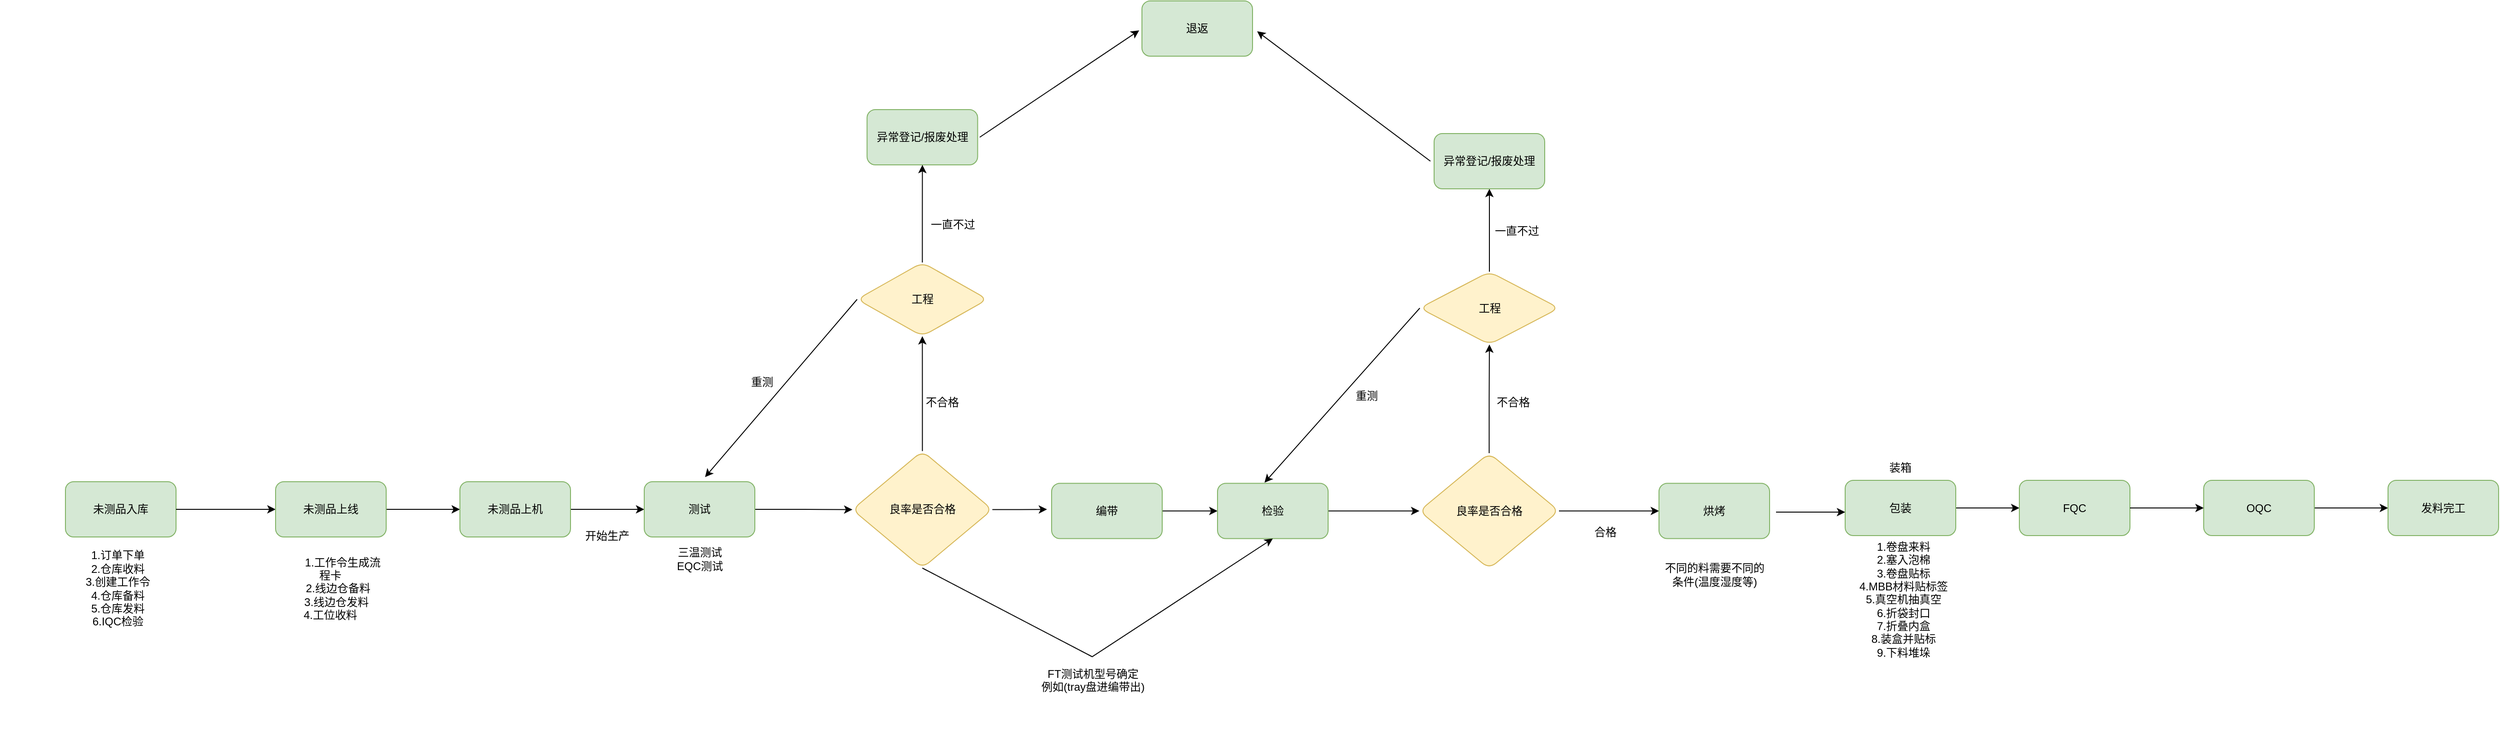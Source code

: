 <mxfile version="26.2.9">
  <diagram name="第 1 页" id="6Whp01cno-iCcvlQzlEr">
    <mxGraphModel dx="3020" dy="1228" grid="0" gridSize="10" guides="1" tooltips="1" connect="1" arrows="1" fold="1" page="0" pageScale="1" pageWidth="827" pageHeight="1169" math="0" shadow="0">
      <root>
        <mxCell id="0" />
        <mxCell id="1" parent="0" />
        <mxCell id="ncWmTbVAixxScKK9Xf4v-55" value="未测品入库" style="rounded=1;whiteSpace=wrap;html=1;fillColor=#d5e8d4;strokeColor=#82b366;" parent="1" vertex="1">
          <mxGeometry x="-1313" y="174" width="120" height="60" as="geometry" />
        </mxCell>
        <mxCell id="ncWmTbVAixxScKK9Xf4v-69" value="异常登记/报废处理" style="whiteSpace=wrap;html=1;rounded=1;fillColor=#d5e8d4;strokeColor=#82b366;" parent="1" vertex="1">
          <mxGeometry x="-443.25" y="-230" width="120" height="60" as="geometry" />
        </mxCell>
        <mxCell id="ncWmTbVAixxScKK9Xf4v-97" value="1.订单下单&lt;div&gt;2.仓库收料&lt;/div&gt;&lt;div&gt;3.创建工作令&lt;/div&gt;&lt;div&gt;4.仓库备料&lt;/div&gt;&lt;div&gt;5.仓库发料&lt;/div&gt;&lt;div&gt;6.IQC检验&lt;/div&gt;" style="text;strokeColor=none;align=center;fillColor=none;html=1;verticalAlign=middle;whiteSpace=wrap;rounded=0;" parent="1" vertex="1">
          <mxGeometry x="-1384" y="265.5" width="256" height="49" as="geometry" />
        </mxCell>
        <mxCell id="zfknkLEa-f5JwQDwJO85-1" value="" style="group" parent="1" vertex="1" connectable="0">
          <mxGeometry x="575" y="144" width="404" height="179" as="geometry" />
        </mxCell>
        <mxCell id="ncWmTbVAixxScKK9Xf4v-80" value="" style="edgeStyle=orthogonalEdgeStyle;rounded=0;orthogonalLoop=1;jettySize=auto;html=1;" parent="zfknkLEa-f5JwQDwJO85-1" source="ncWmTbVAixxScKK9Xf4v-77" target="ncWmTbVAixxScKK9Xf4v-79" edge="1">
          <mxGeometry relative="1" as="geometry" />
        </mxCell>
        <mxCell id="ncWmTbVAixxScKK9Xf4v-77" value="包装" style="whiteSpace=wrap;html=1;rounded=1;fillColor=#d5e8d4;strokeColor=#82b366;" parent="zfknkLEa-f5JwQDwJO85-1" vertex="1">
          <mxGeometry x="43" y="28.5" width="120" height="60" as="geometry" />
        </mxCell>
        <mxCell id="ncWmTbVAixxScKK9Xf4v-79" value="FQC" style="whiteSpace=wrap;html=1;rounded=1;fillColor=#d5e8d4;strokeColor=#82b366;" parent="zfknkLEa-f5JwQDwJO85-1" vertex="1">
          <mxGeometry x="232" y="28.5" width="120" height="60" as="geometry" />
        </mxCell>
        <mxCell id="ncWmTbVAixxScKK9Xf4v-101" value="1.卷盘来料&lt;div&gt;2.塞入泡棉&lt;/div&gt;&lt;div&gt;3.卷盘贴标&lt;/div&gt;&lt;div&gt;4.MBB材料贴标签&lt;/div&gt;&lt;div&gt;5.真空机抽真空&lt;/div&gt;&lt;div&gt;6.折袋封口&lt;/div&gt;&lt;div&gt;7.折叠内盒&lt;/div&gt;&lt;div&gt;8.装盒并贴标&lt;/div&gt;&lt;div&gt;9.下料堆垛&lt;/div&gt;" style="text;strokeColor=none;align=center;fillColor=none;html=1;verticalAlign=middle;whiteSpace=wrap;rounded=0;" parent="zfknkLEa-f5JwQDwJO85-1" vertex="1">
          <mxGeometry x="-8" y="116" width="228.75" height="84" as="geometry" />
        </mxCell>
        <mxCell id="ncWmTbVAixxScKK9Xf4v-102" value="装箱" style="text;strokeColor=none;align=center;fillColor=none;html=1;verticalAlign=middle;whiteSpace=wrap;rounded=0;" parent="zfknkLEa-f5JwQDwJO85-1" vertex="1">
          <mxGeometry x="73" width="60" height="30" as="geometry" />
        </mxCell>
        <mxCell id="7n97u4AcJwfUqTuXdHKd-7" value="" style="group;" parent="1" vertex="1" connectable="0">
          <mxGeometry x="-1085" y="-120" width="1205" height="412.5" as="geometry" />
        </mxCell>
        <mxCell id="ncWmTbVAixxScKK9Xf4v-57" value="" style="edgeStyle=orthogonalEdgeStyle;rounded=0;orthogonalLoop=1;jettySize=auto;html=1;" parent="7n97u4AcJwfUqTuXdHKd-7" source="ncWmTbVAixxScKK9Xf4v-55" target="ncWmTbVAixxScKK9Xf4v-56" edge="1">
          <mxGeometry relative="1" as="geometry" />
        </mxCell>
        <mxCell id="ncWmTbVAixxScKK9Xf4v-59" value="" style="edgeStyle=orthogonalEdgeStyle;rounded=0;orthogonalLoop=1;jettySize=auto;html=1;" parent="7n97u4AcJwfUqTuXdHKd-7" source="ncWmTbVAixxScKK9Xf4v-56" target="ncWmTbVAixxScKK9Xf4v-58" edge="1">
          <mxGeometry relative="1" as="geometry" />
        </mxCell>
        <mxCell id="ncWmTbVAixxScKK9Xf4v-56" value="未测品上线" style="whiteSpace=wrap;html=1;rounded=1;fillColor=#d5e8d4;strokeColor=#82b366;" parent="7n97u4AcJwfUqTuXdHKd-7" vertex="1">
          <mxGeometry y="294" width="120" height="60" as="geometry" />
        </mxCell>
        <mxCell id="ncWmTbVAixxScKK9Xf4v-61" value="" style="edgeStyle=orthogonalEdgeStyle;rounded=0;orthogonalLoop=1;jettySize=auto;html=1;" parent="7n97u4AcJwfUqTuXdHKd-7" source="ncWmTbVAixxScKK9Xf4v-58" target="ncWmTbVAixxScKK9Xf4v-60" edge="1">
          <mxGeometry relative="1" as="geometry" />
        </mxCell>
        <mxCell id="ncWmTbVAixxScKK9Xf4v-58" value="未测品上机" style="whiteSpace=wrap;html=1;rounded=1;fillColor=#d5e8d4;strokeColor=#82b366;" parent="7n97u4AcJwfUqTuXdHKd-7" vertex="1">
          <mxGeometry x="200" y="294" width="120" height="60" as="geometry" />
        </mxCell>
        <mxCell id="ncWmTbVAixxScKK9Xf4v-63" value="" style="edgeStyle=orthogonalEdgeStyle;rounded=0;orthogonalLoop=1;jettySize=auto;html=1;" parent="7n97u4AcJwfUqTuXdHKd-7" source="ncWmTbVAixxScKK9Xf4v-60" target="ncWmTbVAixxScKK9Xf4v-62" edge="1">
          <mxGeometry relative="1" as="geometry" />
        </mxCell>
        <mxCell id="ncWmTbVAixxScKK9Xf4v-60" value="测试" style="whiteSpace=wrap;html=1;rounded=1;fillColor=#d5e8d4;strokeColor=#82b366;" parent="7n97u4AcJwfUqTuXdHKd-7" vertex="1">
          <mxGeometry x="400" y="294" width="120" height="60" as="geometry" />
        </mxCell>
        <mxCell id="ncWmTbVAixxScKK9Xf4v-65" value="" style="edgeStyle=orthogonalEdgeStyle;rounded=0;orthogonalLoop=1;jettySize=auto;html=1;" parent="7n97u4AcJwfUqTuXdHKd-7" source="ncWmTbVAixxScKK9Xf4v-62" target="ncWmTbVAixxScKK9Xf4v-64" edge="1">
          <mxGeometry relative="1" as="geometry" />
        </mxCell>
        <mxCell id="ncWmTbVAixxScKK9Xf4v-62" value="良率是否合格" style="rhombus;whiteSpace=wrap;html=1;rounded=1;fillColor=#fff2cc;strokeColor=#d6b656;" parent="7n97u4AcJwfUqTuXdHKd-7" vertex="1">
          <mxGeometry x="625.75" y="260.75" width="152" height="127" as="geometry" />
        </mxCell>
        <mxCell id="ncWmTbVAixxScKK9Xf4v-70" value="" style="edgeStyle=orthogonalEdgeStyle;rounded=0;orthogonalLoop=1;jettySize=auto;html=1;" parent="7n97u4AcJwfUqTuXdHKd-7" source="ncWmTbVAixxScKK9Xf4v-64" target="ncWmTbVAixxScKK9Xf4v-69" edge="1">
          <mxGeometry relative="1" as="geometry" />
        </mxCell>
        <mxCell id="ncWmTbVAixxScKK9Xf4v-64" value="工程" style="rhombus;whiteSpace=wrap;html=1;rounded=1;fillColor=#fff2cc;strokeColor=#d6b656;" parent="7n97u4AcJwfUqTuXdHKd-7" vertex="1">
          <mxGeometry x="631" y="56" width="141.5" height="80" as="geometry" />
        </mxCell>
        <mxCell id="ncWmTbVAixxScKK9Xf4v-68" value="" style="endArrow=classic;html=1;rounded=0;exitX=0;exitY=0.5;exitDx=0;exitDy=0;" parent="7n97u4AcJwfUqTuXdHKd-7" source="ncWmTbVAixxScKK9Xf4v-64" edge="1">
          <mxGeometry width="50" height="50" relative="1" as="geometry">
            <mxPoint x="597" y="121" as="sourcePoint" />
            <mxPoint x="466" y="289" as="targetPoint" />
            <Array as="points" />
          </mxGeometry>
        </mxCell>
        <mxCell id="ncWmTbVAixxScKK9Xf4v-81" value="不合格" style="text;strokeColor=none;align=center;fillColor=none;html=1;verticalAlign=middle;whiteSpace=wrap;rounded=0;" parent="7n97u4AcJwfUqTuXdHKd-7" vertex="1">
          <mxGeometry x="695" y="162" width="57" height="92" as="geometry" />
        </mxCell>
        <mxCell id="ncWmTbVAixxScKK9Xf4v-82" value="重测" style="text;strokeColor=none;align=center;fillColor=none;html=1;verticalAlign=middle;whiteSpace=wrap;rounded=0;" parent="7n97u4AcJwfUqTuXdHKd-7" vertex="1">
          <mxGeometry x="498" y="171" width="60" height="30" as="geometry" />
        </mxCell>
        <mxCell id="ncWmTbVAixxScKK9Xf4v-99" value="开始生产" style="text;strokeColor=none;align=center;fillColor=none;html=1;verticalAlign=middle;whiteSpace=wrap;rounded=0;" parent="7n97u4AcJwfUqTuXdHKd-7" vertex="1">
          <mxGeometry x="330" y="338" width="60" height="30" as="geometry" />
        </mxCell>
        <mxCell id="zfknkLEa-f5JwQDwJO85-7" value="一直不过" style="text;strokeColor=none;align=center;fillColor=none;html=1;verticalAlign=middle;whiteSpace=wrap;rounded=0;" parent="7n97u4AcJwfUqTuXdHKd-7" vertex="1">
          <mxGeometry x="705" width="60" height="30" as="geometry" />
        </mxCell>
        <mxCell id="7n97u4AcJwfUqTuXdHKd-11" value="" style="edgeStyle=orthogonalEdgeStyle;rounded=0;orthogonalLoop=1;jettySize=auto;html=1;" parent="7n97u4AcJwfUqTuXdHKd-7" source="ncWmTbVAixxScKK9Xf4v-62" edge="1">
          <mxGeometry relative="1" as="geometry">
            <mxPoint x="837" y="324" as="targetPoint" />
          </mxGeometry>
        </mxCell>
        <mxCell id="kU-JA28zHBLBW7xW3vwA-2" value="三温测试&lt;div&gt;EQC测试&lt;/div&gt;" style="text;strokeColor=none;align=center;fillColor=none;html=1;verticalAlign=middle;whiteSpace=wrap;rounded=0;" vertex="1" parent="7n97u4AcJwfUqTuXdHKd-7">
          <mxGeometry x="415.5" y="354" width="89" height="47" as="geometry" />
        </mxCell>
        <mxCell id="ncWmTbVAixxScKK9Xf4v-98" value="&amp;nbsp; &amp;nbsp; &amp;nbsp; &amp;nbsp; 1.工作令生成流程卡&lt;div&gt;&amp;nbsp; &amp;nbsp; &amp;nbsp;2.线边仓备料&lt;/div&gt;&lt;div&gt;&amp;nbsp; &amp;nbsp; 3.线边仓发料&lt;/div&gt;&lt;div&gt;&lt;span style=&quot;background-color: transparent; color: light-dark(rgb(0, 0, 0), rgb(255, 255, 255));&quot;&gt;4.工位收料&lt;/span&gt;&lt;/div&gt;" style="text;strokeColor=none;align=center;fillColor=none;html=1;verticalAlign=middle;whiteSpace=wrap;rounded=0;" parent="1" vertex="1">
          <mxGeometry x="-1081.5" y="262" width="111" height="56" as="geometry" />
        </mxCell>
        <mxCell id="kU-JA28zHBLBW7xW3vwA-1" value="" style="group" vertex="1" connectable="0" parent="1">
          <mxGeometry x="-243" y="-204" width="824" height="503" as="geometry" />
        </mxCell>
        <mxCell id="ncWmTbVAixxScKK9Xf4v-74" value="" style="edgeStyle=orthogonalEdgeStyle;rounded=0;orthogonalLoop=1;jettySize=auto;html=1;" parent="kU-JA28zHBLBW7xW3vwA-1" source="ncWmTbVAixxScKK9Xf4v-71" target="ncWmTbVAixxScKK9Xf4v-73" edge="1">
          <mxGeometry relative="1" as="geometry" />
        </mxCell>
        <mxCell id="ncWmTbVAixxScKK9Xf4v-71" value="编带" style="whiteSpace=wrap;html=1;rounded=1;fillColor=#d5e8d4;strokeColor=#82b366;" parent="kU-JA28zHBLBW7xW3vwA-1" vertex="1">
          <mxGeometry y="379.75" width="120" height="60" as="geometry" />
        </mxCell>
        <mxCell id="ncWmTbVAixxScKK9Xf4v-76" value="" style="edgeStyle=orthogonalEdgeStyle;rounded=0;orthogonalLoop=1;jettySize=auto;html=1;" parent="kU-JA28zHBLBW7xW3vwA-1" source="ncWmTbVAixxScKK9Xf4v-73" target="ncWmTbVAixxScKK9Xf4v-75" edge="1">
          <mxGeometry relative="1" as="geometry" />
        </mxCell>
        <mxCell id="ncWmTbVAixxScKK9Xf4v-73" value="检验" style="whiteSpace=wrap;html=1;rounded=1;fillColor=#d5e8d4;strokeColor=#82b366;" parent="kU-JA28zHBLBW7xW3vwA-1" vertex="1">
          <mxGeometry x="180" y="379.75" width="120" height="60" as="geometry" />
        </mxCell>
        <mxCell id="ncWmTbVAixxScKK9Xf4v-85" value="" style="edgeStyle=orthogonalEdgeStyle;rounded=0;orthogonalLoop=1;jettySize=auto;html=1;" parent="kU-JA28zHBLBW7xW3vwA-1" source="ncWmTbVAixxScKK9Xf4v-75" target="ncWmTbVAixxScKK9Xf4v-84" edge="1">
          <mxGeometry relative="1" as="geometry" />
        </mxCell>
        <mxCell id="zfknkLEa-f5JwQDwJO85-4" value="" style="edgeStyle=orthogonalEdgeStyle;rounded=0;orthogonalLoop=1;jettySize=auto;html=1;" parent="kU-JA28zHBLBW7xW3vwA-1" source="ncWmTbVAixxScKK9Xf4v-75" target="zfknkLEa-f5JwQDwJO85-3" edge="1">
          <mxGeometry relative="1" as="geometry" />
        </mxCell>
        <mxCell id="ncWmTbVAixxScKK9Xf4v-75" value="良率是否合格" style="rhombus;whiteSpace=wrap;html=1;rounded=1;fillColor=#fff2cc;strokeColor=#d6b656;" parent="kU-JA28zHBLBW7xW3vwA-1" vertex="1">
          <mxGeometry x="399" y="347" width="151.5" height="125.5" as="geometry" />
        </mxCell>
        <mxCell id="wtMFAedro5GL-rAEZ1nI-2" value="" style="edgeStyle=orthogonalEdgeStyle;rounded=0;orthogonalLoop=1;jettySize=auto;html=1;" parent="kU-JA28zHBLBW7xW3vwA-1" source="ncWmTbVAixxScKK9Xf4v-84" target="wtMFAedro5GL-rAEZ1nI-1" edge="1">
          <mxGeometry relative="1" as="geometry" />
        </mxCell>
        <mxCell id="ncWmTbVAixxScKK9Xf4v-84" value="工程" style="rhombus;whiteSpace=wrap;html=1;rounded=1;fillColor=#fff2cc;strokeColor=#d6b656;" parent="kU-JA28zHBLBW7xW3vwA-1" vertex="1">
          <mxGeometry x="399.5" y="150" width="151" height="79" as="geometry" />
        </mxCell>
        <mxCell id="ncWmTbVAixxScKK9Xf4v-87" value="" style="endArrow=classic;html=1;rounded=0;exitX=0;exitY=0.5;exitDx=0;exitDy=0;" parent="kU-JA28zHBLBW7xW3vwA-1" source="ncWmTbVAixxScKK9Xf4v-84" edge="1">
          <mxGeometry width="50" height="50" relative="1" as="geometry">
            <mxPoint x="257" y="266" as="sourcePoint" />
            <mxPoint x="231" y="379" as="targetPoint" />
          </mxGeometry>
        </mxCell>
        <mxCell id="ncWmTbVAixxScKK9Xf4v-88" value="不合格" style="text;strokeColor=none;align=center;fillColor=none;html=1;verticalAlign=middle;whiteSpace=wrap;rounded=0;" parent="kU-JA28zHBLBW7xW3vwA-1" vertex="1">
          <mxGeometry x="471" y="277" width="60" height="30" as="geometry" />
        </mxCell>
        <mxCell id="ncWmTbVAixxScKK9Xf4v-89" value="重测" style="text;strokeColor=none;align=center;fillColor=none;html=1;verticalAlign=middle;whiteSpace=wrap;rounded=0;" parent="kU-JA28zHBLBW7xW3vwA-1" vertex="1">
          <mxGeometry x="312" y="270" width="60" height="30" as="geometry" />
        </mxCell>
        <mxCell id="wtMFAedro5GL-rAEZ1nI-1" value="异常登记/报废处理" style="whiteSpace=wrap;html=1;fillColor=#d5e8d4;strokeColor=#82b366;rounded=1;" parent="kU-JA28zHBLBW7xW3vwA-1" vertex="1">
          <mxGeometry x="415" width="120" height="60" as="geometry" />
        </mxCell>
        <mxCell id="zfknkLEa-f5JwQDwJO85-3" value="烘烤" style="whiteSpace=wrap;html=1;fillColor=#d5e8d4;strokeColor=#82b366;rounded=1;" parent="kU-JA28zHBLBW7xW3vwA-1" vertex="1">
          <mxGeometry x="659" y="379.75" width="120" height="60" as="geometry" />
        </mxCell>
        <mxCell id="zfknkLEa-f5JwQDwJO85-5" value="" style="edgeStyle=orthogonalEdgeStyle;rounded=0;orthogonalLoop=1;jettySize=auto;html=1;" parent="kU-JA28zHBLBW7xW3vwA-1" target="ncWmTbVAixxScKK9Xf4v-77" edge="1">
          <mxGeometry relative="1" as="geometry">
            <mxPoint x="786" y="411" as="sourcePoint" />
            <mxPoint x="863" y="410.5" as="targetPoint" />
            <Array as="points">
              <mxPoint x="824" y="411" />
              <mxPoint x="824" y="411" />
            </Array>
          </mxGeometry>
        </mxCell>
        <mxCell id="zfknkLEa-f5JwQDwJO85-6" value="合格" style="text;strokeColor=none;align=center;fillColor=none;html=1;verticalAlign=middle;whiteSpace=wrap;rounded=0;" parent="kU-JA28zHBLBW7xW3vwA-1" vertex="1">
          <mxGeometry x="571" y="418" width="60" height="30" as="geometry" />
        </mxCell>
        <mxCell id="zfknkLEa-f5JwQDwJO85-8" value="一直不过" style="text;whiteSpace=wrap;" parent="kU-JA28zHBLBW7xW3vwA-1" vertex="1">
          <mxGeometry x="479" y="92" width="105" height="36" as="geometry" />
        </mxCell>
        <mxCell id="kU-JA28zHBLBW7xW3vwA-13" value="不同的料需要不同的&lt;div&gt;条件(温度湿度等)&lt;/div&gt;" style="text;strokeColor=none;align=center;fillColor=none;html=1;verticalAlign=middle;whiteSpace=wrap;rounded=0;" vertex="1" parent="kU-JA28zHBLBW7xW3vwA-1">
          <mxGeometry x="659" y="455" width="121" height="48" as="geometry" />
        </mxCell>
        <mxCell id="kU-JA28zHBLBW7xW3vwA-3" value="" style="endArrow=classic;html=1;rounded=0;" edge="1" parent="1">
          <mxGeometry width="50" height="50" relative="1" as="geometry">
            <mxPoint x="-321" y="-200" as="sourcePoint" />
            <mxPoint x="-148" y="-316" as="targetPoint" />
          </mxGeometry>
        </mxCell>
        <mxCell id="kU-JA28zHBLBW7xW3vwA-4" value="" style="endArrow=classic;html=1;rounded=0;" edge="1" parent="1">
          <mxGeometry width="50" height="50" relative="1" as="geometry">
            <mxPoint x="168" y="-174" as="sourcePoint" />
            <mxPoint x="-20" y="-315" as="targetPoint" />
          </mxGeometry>
        </mxCell>
        <mxCell id="kU-JA28zHBLBW7xW3vwA-5" value="退返" style="rounded=1;whiteSpace=wrap;html=1;fillColor=#d5e8d4;strokeColor=#82b366;" vertex="1" parent="1">
          <mxGeometry x="-145" y="-348" width="120" height="60" as="geometry" />
        </mxCell>
        <mxCell id="kU-JA28zHBLBW7xW3vwA-11" value="" style="endArrow=classic;html=1;rounded=0;exitX=0.5;exitY=1;exitDx=0;exitDy=0;entryX=0.5;entryY=1;entryDx=0;entryDy=0;" edge="1" parent="1" source="ncWmTbVAixxScKK9Xf4v-62" target="ncWmTbVAixxScKK9Xf4v-73">
          <mxGeometry width="50" height="50" relative="1" as="geometry">
            <mxPoint x="-139" y="260" as="sourcePoint" />
            <mxPoint x="-89" y="210" as="targetPoint" />
            <Array as="points">
              <mxPoint x="-199" y="364" />
            </Array>
          </mxGeometry>
        </mxCell>
        <mxCell id="kU-JA28zHBLBW7xW3vwA-12" value="FT测试机型号确定&lt;div&gt;例如(tray盘进编带出)&lt;/div&gt;&lt;div&gt;&lt;br&gt;&lt;/div&gt;" style="text;strokeColor=none;align=center;fillColor=none;html=1;verticalAlign=middle;whiteSpace=wrap;rounded=0;" vertex="1" parent="1">
          <mxGeometry x="-290" y="346" width="184" height="102" as="geometry" />
        </mxCell>
        <mxCell id="kU-JA28zHBLBW7xW3vwA-17" value="" style="edgeStyle=orthogonalEdgeStyle;rounded=0;orthogonalLoop=1;jettySize=auto;html=1;" edge="1" parent="1" source="kU-JA28zHBLBW7xW3vwA-14" target="kU-JA28zHBLBW7xW3vwA-16">
          <mxGeometry relative="1" as="geometry" />
        </mxCell>
        <mxCell id="kU-JA28zHBLBW7xW3vwA-14" value="OQC" style="whiteSpace=wrap;html=1;fillColor=#d5e8d4;strokeColor=#82b366;rounded=1;" vertex="1" parent="1">
          <mxGeometry x="1007" y="172.5" width="120" height="60" as="geometry" />
        </mxCell>
        <mxCell id="kU-JA28zHBLBW7xW3vwA-15" value="" style="edgeStyle=orthogonalEdgeStyle;rounded=0;orthogonalLoop=1;jettySize=auto;html=1;" edge="1" parent="1" source="ncWmTbVAixxScKK9Xf4v-79" target="kU-JA28zHBLBW7xW3vwA-14">
          <mxGeometry relative="1" as="geometry" />
        </mxCell>
        <mxCell id="kU-JA28zHBLBW7xW3vwA-16" value="发料完工" style="whiteSpace=wrap;html=1;fillColor=#d5e8d4;strokeColor=#82b366;rounded=1;" vertex="1" parent="1">
          <mxGeometry x="1207" y="172.5" width="120" height="60" as="geometry" />
        </mxCell>
      </root>
    </mxGraphModel>
  </diagram>
</mxfile>
